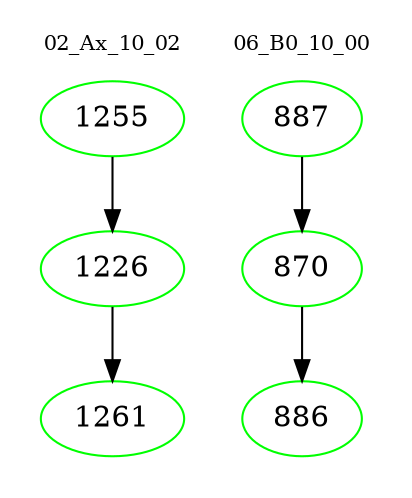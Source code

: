 digraph{
subgraph cluster_0 {
color = white
label = "02_Ax_10_02";
fontsize=10;
T0_1255 [label="1255", color="green"]
T0_1255 -> T0_1226 [color="black"]
T0_1226 [label="1226", color="green"]
T0_1226 -> T0_1261 [color="black"]
T0_1261 [label="1261", color="green"]
}
subgraph cluster_1 {
color = white
label = "06_B0_10_00";
fontsize=10;
T1_887 [label="887", color="green"]
T1_887 -> T1_870 [color="black"]
T1_870 [label="870", color="green"]
T1_870 -> T1_886 [color="black"]
T1_886 [label="886", color="green"]
}
}
